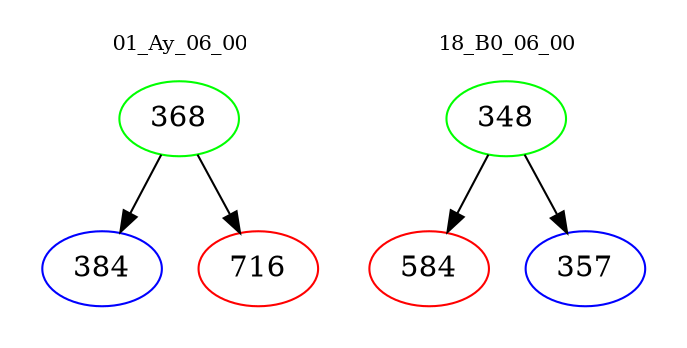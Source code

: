 digraph{
subgraph cluster_0 {
color = white
label = "01_Ay_06_00";
fontsize=10;
T0_368 [label="368", color="green"]
T0_368 -> T0_384 [color="black"]
T0_384 [label="384", color="blue"]
T0_368 -> T0_716 [color="black"]
T0_716 [label="716", color="red"]
}
subgraph cluster_1 {
color = white
label = "18_B0_06_00";
fontsize=10;
T1_348 [label="348", color="green"]
T1_348 -> T1_584 [color="black"]
T1_584 [label="584", color="red"]
T1_348 -> T1_357 [color="black"]
T1_357 [label="357", color="blue"]
}
}
